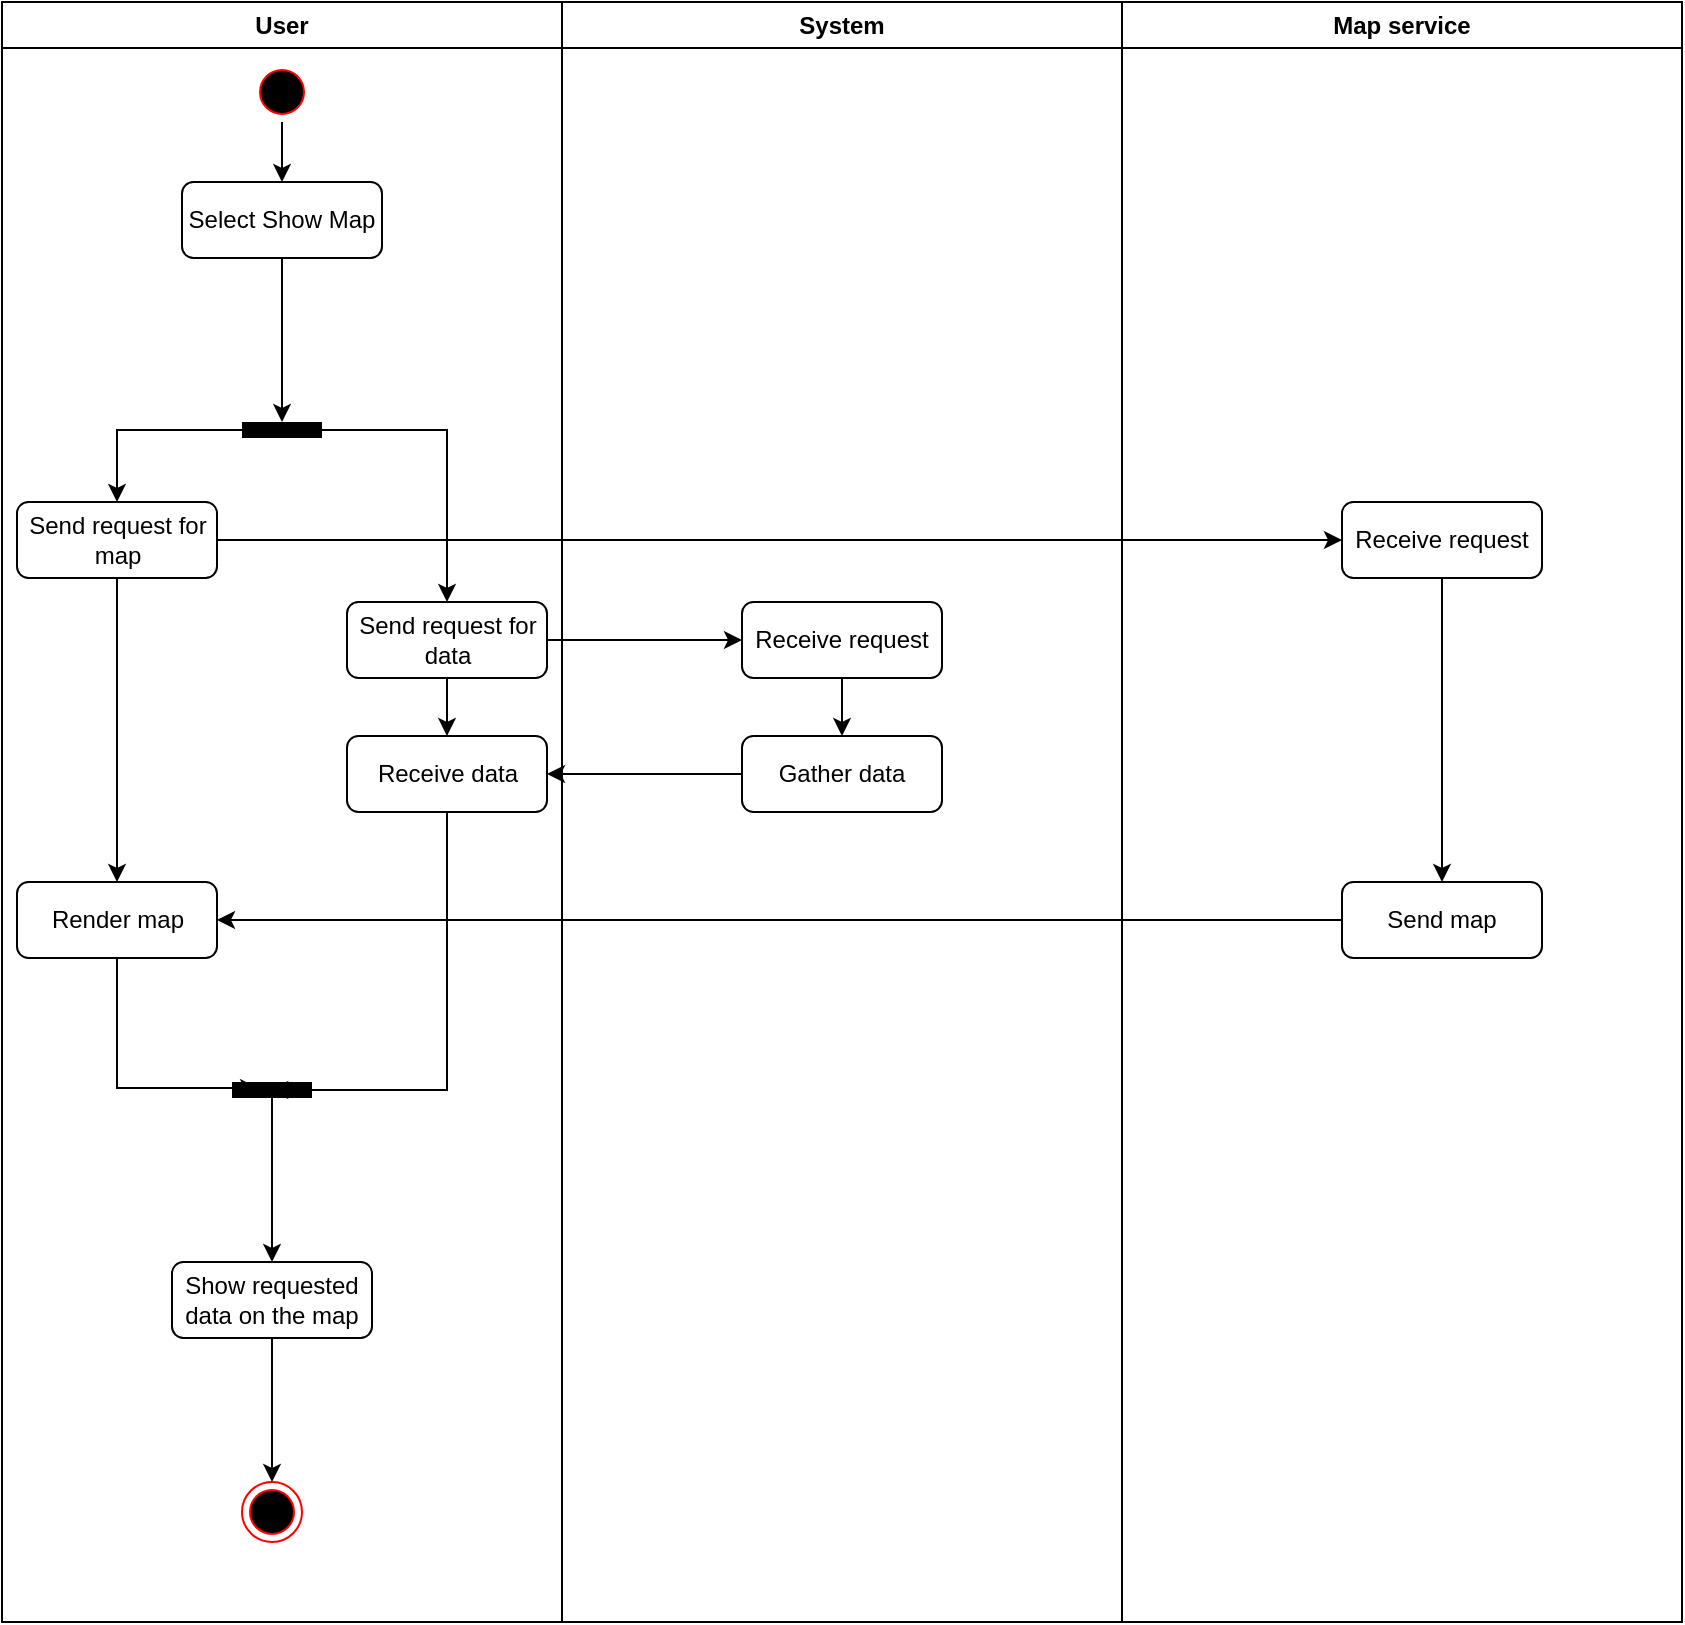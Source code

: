 <mxfile version="12.2.6" type="device" pages="1"><diagram name="Page-1" id="e7e014a7-5840-1c2e-5031-d8a46d1fe8dd"><mxGraphModel dx="814" dy="783" grid="1" gridSize="10" guides="1" tooltips="1" connect="1" arrows="1" fold="1" page="1" pageScale="1" pageWidth="1169" pageHeight="826" background="#ffffff" math="0" shadow="0"><root><mxCell id="0"/><mxCell id="1" parent="0"/><mxCell id="2" value="User" style="swimlane;whiteSpace=wrap" parent="1" vertex="1"><mxGeometry x="120" y="10" width="280" height="810" as="geometry"/></mxCell><mxCell id="5" value="" style="ellipse;shape=startState;fillColor=#000000;strokeColor=#ff0000;" parent="2" vertex="1"><mxGeometry x="125" y="30" width="30" height="30" as="geometry"/></mxCell><mxCell id="1b3LYhD2xeZZNxxX4QYL-46" value="" style="edgeStyle=orthogonalEdgeStyle;rounded=0;orthogonalLoop=1;jettySize=auto;html=1;" parent="2" source="1b3LYhD2xeZZNxxX4QYL-42" target="dHFmPRRzeobY53yN5Wts-6" edge="1"><mxGeometry relative="1" as="geometry"><mxPoint x="170" y="180" as="targetPoint"/><Array as="points"><mxPoint x="140" y="180"/><mxPoint x="140" y="180"/></Array></mxGeometry></mxCell><mxCell id="1b3LYhD2xeZZNxxX4QYL-42" value="Select Show Map" style="rounded=1;whiteSpace=wrap;html=1;" parent="2" vertex="1"><mxGeometry x="90" y="90" width="100" height="38" as="geometry"/></mxCell><mxCell id="dHFmPRRzeobY53yN5Wts-23" style="edgeStyle=orthogonalEdgeStyle;rounded=0;orthogonalLoop=1;jettySize=auto;html=1;" edge="1" parent="2" source="1b3LYhD2xeZZNxxX4QYL-45" target="dHFmPRRzeobY53yN5Wts-15"><mxGeometry relative="1" as="geometry"/></mxCell><mxCell id="1b3LYhD2xeZZNxxX4QYL-45" value="Send request for data" style="rounded=1;whiteSpace=wrap;html=1;" parent="2" vertex="1"><mxGeometry x="172.5" y="300" width="100" height="38" as="geometry"/></mxCell><mxCell id="1b3LYhD2xeZZNxxX4QYL-47" value="" style="endArrow=classic;html=1;exitX=0.5;exitY=1;exitDx=0;exitDy=0;entryX=0.5;entryY=0;entryDx=0;entryDy=0;" parent="2" source="5" target="1b3LYhD2xeZZNxxX4QYL-42" edge="1"><mxGeometry width="50" height="50" relative="1" as="geometry"><mxPoint y="640" as="sourcePoint"/><mxPoint x="50" y="590" as="targetPoint"/></mxGeometry></mxCell><mxCell id="dHFmPRRzeobY53yN5Wts-40" style="edgeStyle=orthogonalEdgeStyle;rounded=0;orthogonalLoop=1;jettySize=auto;html=1;entryX=0.327;entryY=0.375;entryDx=0;entryDy=0;entryPerimeter=0;" edge="1" parent="2" source="1b3LYhD2xeZZNxxX4QYL-62" target="dHFmPRRzeobY53yN5Wts-39"><mxGeometry relative="1" as="geometry"/></mxCell><mxCell id="1b3LYhD2xeZZNxxX4QYL-62" value="Render map" style="rounded=1;whiteSpace=wrap;html=1;" parent="2" vertex="1"><mxGeometry x="7.5" y="440" width="100" height="38" as="geometry"/></mxCell><mxCell id="1b3LYhD2xeZZNxxX4QYL-125" value="" style="ellipse;html=1;shape=endState;fillColor=#000000;strokeColor=#ff0000;" parent="2" vertex="1"><mxGeometry x="120" y="740" width="30" height="30" as="geometry"/></mxCell><mxCell id="dHFmPRRzeobY53yN5Wts-8" value="" style="edgeStyle=orthogonalEdgeStyle;rounded=0;orthogonalLoop=1;jettySize=auto;html=1;entryX=0.5;entryY=0;entryDx=0;entryDy=0;" edge="1" parent="2" source="dHFmPRRzeobY53yN5Wts-6" target="1b3LYhD2xeZZNxxX4QYL-45"><mxGeometry relative="1" as="geometry"><mxPoint x="240" y="214" as="targetPoint"/></mxGeometry></mxCell><mxCell id="dHFmPRRzeobY53yN5Wts-10" value="" style="edgeStyle=orthogonalEdgeStyle;rounded=0;orthogonalLoop=1;jettySize=auto;html=1;entryX=0.5;entryY=0;entryDx=0;entryDy=0;" edge="1" parent="2" source="dHFmPRRzeobY53yN5Wts-6" target="dHFmPRRzeobY53yN5Wts-11"><mxGeometry relative="1" as="geometry"><mxPoint x="40" y="214" as="targetPoint"/></mxGeometry></mxCell><mxCell id="dHFmPRRzeobY53yN5Wts-6" value="" style="line;strokeWidth=8;fillColor=none;align=left;verticalAlign=middle;spacingTop=-1;spacingLeft=3;spacingRight=3;rotatable=0;labelPosition=right;points=[];portConstraint=eastwest;" vertex="1" parent="2"><mxGeometry x="120" y="210" width="40" height="8" as="geometry"/></mxCell><mxCell id="dHFmPRRzeobY53yN5Wts-20" value="" style="edgeStyle=orthogonalEdgeStyle;rounded=0;orthogonalLoop=1;jettySize=auto;html=1;" edge="1" parent="2" source="dHFmPRRzeobY53yN5Wts-11" target="1b3LYhD2xeZZNxxX4QYL-62"><mxGeometry relative="1" as="geometry"><mxPoint x="57.5" y="368" as="targetPoint"/></mxGeometry></mxCell><mxCell id="dHFmPRRzeobY53yN5Wts-11" value="Send request for map" style="rounded=1;whiteSpace=wrap;html=1;" vertex="1" parent="2"><mxGeometry x="7.5" y="250" width="100" height="38" as="geometry"/></mxCell><mxCell id="dHFmPRRzeobY53yN5Wts-41" style="edgeStyle=orthogonalEdgeStyle;rounded=0;orthogonalLoop=1;jettySize=auto;html=1;entryX=0.477;entryY=0.5;entryDx=0;entryDy=0;entryPerimeter=0;" edge="1" parent="2" source="dHFmPRRzeobY53yN5Wts-15" target="dHFmPRRzeobY53yN5Wts-39"><mxGeometry relative="1" as="geometry"/></mxCell><mxCell id="dHFmPRRzeobY53yN5Wts-15" value="Receive data" style="rounded=1;whiteSpace=wrap;html=1;" vertex="1" parent="2"><mxGeometry x="172.5" y="367" width="100" height="38" as="geometry"/></mxCell><mxCell id="dHFmPRRzeobY53yN5Wts-39" value="" style="line;strokeWidth=8;fillColor=none;align=left;verticalAlign=middle;spacingTop=-1;spacingLeft=3;spacingRight=3;rotatable=0;labelPosition=right;points=[];portConstraint=eastwest;" vertex="1" parent="2"><mxGeometry x="115" y="540" width="40" height="8" as="geometry"/></mxCell><mxCell id="dHFmPRRzeobY53yN5Wts-46" style="edgeStyle=orthogonalEdgeStyle;rounded=0;orthogonalLoop=1;jettySize=auto;html=1;entryX=0.5;entryY=0;entryDx=0;entryDy=0;" edge="1" parent="2" source="1b3LYhD2xeZZNxxX4QYL-70" target="1b3LYhD2xeZZNxxX4QYL-125"><mxGeometry relative="1" as="geometry"/></mxCell><mxCell id="1b3LYhD2xeZZNxxX4QYL-70" value="Show requested data on the map" style="rounded=1;whiteSpace=wrap;html=1;" parent="2" vertex="1"><mxGeometry x="85" y="630" width="100" height="38" as="geometry"/></mxCell><mxCell id="1b3LYhD2xeZZNxxX4QYL-71" value="" style="edgeStyle=orthogonalEdgeStyle;rounded=0;orthogonalLoop=1;jettySize=auto;html=1;exitX=0.527;exitY=0.5;exitDx=0;exitDy=0;exitPerimeter=0;" parent="2" source="dHFmPRRzeobY53yN5Wts-39" target="1b3LYhD2xeZZNxxX4QYL-70" edge="1"><mxGeometry relative="1" as="geometry"><mxPoint x="183" y="709" as="sourcePoint"/><Array as="points"><mxPoint x="135" y="544"/></Array></mxGeometry></mxCell><mxCell id="3" value="System" style="swimlane;whiteSpace=wrap" parent="1" vertex="1"><mxGeometry x="400" y="10" width="280" height="810" as="geometry"/></mxCell><mxCell id="1b3LYhD2xeZZNxxX4QYL-53" value="" style="edgeStyle=orthogonalEdgeStyle;rounded=0;orthogonalLoop=1;jettySize=auto;html=1;" parent="3" source="1b3LYhD2xeZZNxxX4QYL-50" target="1b3LYhD2xeZZNxxX4QYL-52" edge="1"><mxGeometry relative="1" as="geometry"/></mxCell><mxCell id="1b3LYhD2xeZZNxxX4QYL-50" value="Receive request" style="rounded=1;whiteSpace=wrap;html=1;" parent="3" vertex="1"><mxGeometry x="90" y="300" width="100" height="38" as="geometry"/></mxCell><mxCell id="1b3LYhD2xeZZNxxX4QYL-52" value="Gather data" style="rounded=1;whiteSpace=wrap;html=1;" parent="3" vertex="1"><mxGeometry x="90" y="367" width="100" height="38" as="geometry"/></mxCell><mxCell id="1b3LYhD2xeZZNxxX4QYL-51" value="" style="edgeStyle=orthogonalEdgeStyle;rounded=0;orthogonalLoop=1;jettySize=auto;html=1;exitX=1;exitY=0.5;exitDx=0;exitDy=0;" parent="1" source="1b3LYhD2xeZZNxxX4QYL-45" target="1b3LYhD2xeZZNxxX4QYL-50" edge="1"><mxGeometry relative="1" as="geometry"><mxPoint x="310" y="269" as="sourcePoint"/></mxGeometry></mxCell><mxCell id="1b3LYhD2xeZZNxxX4QYL-81" value="Map service" style="swimlane;whiteSpace=wrap" parent="1" vertex="1"><mxGeometry x="680" y="10" width="280" height="810" as="geometry"/></mxCell><mxCell id="1b3LYhD2xeZZNxxX4QYL-91" value="" style="edgeStyle=orthogonalEdgeStyle;rounded=0;orthogonalLoop=1;jettySize=auto;html=1;" parent="1b3LYhD2xeZZNxxX4QYL-81" source="1b3LYhD2xeZZNxxX4QYL-60" target="1b3LYhD2xeZZNxxX4QYL-90" edge="1"><mxGeometry relative="1" as="geometry"/></mxCell><mxCell id="1b3LYhD2xeZZNxxX4QYL-60" value="Receive request" style="rounded=1;whiteSpace=wrap;html=1;" parent="1b3LYhD2xeZZNxxX4QYL-81" vertex="1"><mxGeometry x="110" y="250" width="100" height="38" as="geometry"/></mxCell><mxCell id="1b3LYhD2xeZZNxxX4QYL-90" value="Send map" style="rounded=1;whiteSpace=wrap;html=1;" parent="1b3LYhD2xeZZNxxX4QYL-81" vertex="1"><mxGeometry x="110" y="440" width="100" height="38" as="geometry"/></mxCell><mxCell id="dHFmPRRzeobY53yN5Wts-13" value="" style="edgeStyle=orthogonalEdgeStyle;rounded=0;orthogonalLoop=1;jettySize=auto;html=1;" edge="1" parent="1" source="dHFmPRRzeobY53yN5Wts-11" target="1b3LYhD2xeZZNxxX4QYL-60"><mxGeometry relative="1" as="geometry"><mxPoint x="307.5" y="279" as="targetPoint"/></mxGeometry></mxCell><mxCell id="dHFmPRRzeobY53yN5Wts-17" value="" style="edgeStyle=orthogonalEdgeStyle;rounded=0;orthogonalLoop=1;jettySize=auto;html=1;entryX=1;entryY=0.5;entryDx=0;entryDy=0;" edge="1" parent="1" source="1b3LYhD2xeZZNxxX4QYL-52" target="dHFmPRRzeobY53yN5Wts-15"><mxGeometry relative="1" as="geometry"><mxPoint x="410" y="399" as="targetPoint"/></mxGeometry></mxCell><mxCell id="dHFmPRRzeobY53yN5Wts-22" value="" style="edgeStyle=orthogonalEdgeStyle;rounded=0;orthogonalLoop=1;jettySize=auto;html=1;entryX=1;entryY=0.5;entryDx=0;entryDy=0;" edge="1" parent="1" source="1b3LYhD2xeZZNxxX4QYL-90" target="1b3LYhD2xeZZNxxX4QYL-62"><mxGeometry relative="1" as="geometry"><mxPoint x="710" y="449" as="targetPoint"/></mxGeometry></mxCell></root></mxGraphModel></diagram></mxfile>